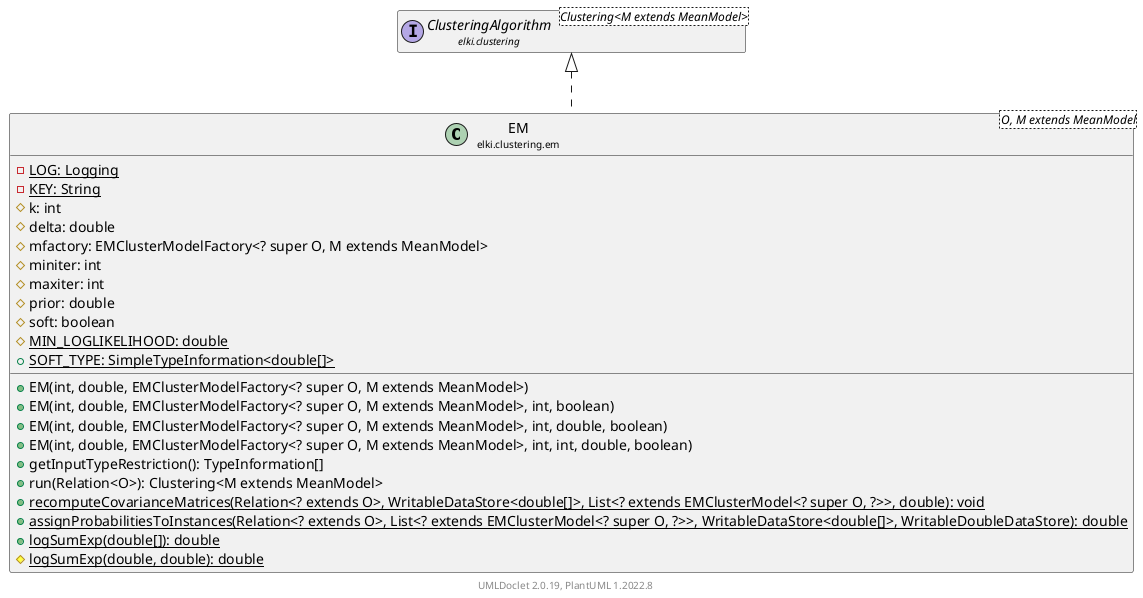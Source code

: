 @startuml
    remove .*\.(Instance|Par|Parameterizer|Factory)$
    set namespaceSeparator none
    hide empty fields
    hide empty methods

    class "<size:14>EM\n<size:10>elki.clustering.em" as elki.clustering.em.EM<O, M extends MeanModel> [[EM.html]] {
        {static} -LOG: Logging
        {static} -KEY: String
        #k: int
        #delta: double
        #mfactory: EMClusterModelFactory<? super O, M extends MeanModel>
        #miniter: int
        #maxiter: int
        #prior: double
        #soft: boolean
        {static} #MIN_LOGLIKELIHOOD: double
        {static} +SOFT_TYPE: SimpleTypeInformation<double[]>
        +EM(int, double, EMClusterModelFactory<? super O, M extends MeanModel>)
        +EM(int, double, EMClusterModelFactory<? super O, M extends MeanModel>, int, boolean)
        +EM(int, double, EMClusterModelFactory<? super O, M extends MeanModel>, int, double, boolean)
        +EM(int, double, EMClusterModelFactory<? super O, M extends MeanModel>, int, int, double, boolean)
        +getInputTypeRestriction(): TypeInformation[]
        +run(Relation<O>): Clustering<M extends MeanModel>
        {static} +recomputeCovarianceMatrices(Relation<? extends O>, WritableDataStore<double[]>, List<? extends EMClusterModel<? super O, ?>>, double): void
        {static} +assignProbabilitiesToInstances(Relation<? extends O>, List<? extends EMClusterModel<? super O, ?>>, WritableDataStore<double[]>, WritableDoubleDataStore): double
        {static} +logSumExp(double[]): double
        {static} #logSumExp(double, double): double
    }

    interface "<size:14>ClusteringAlgorithm\n<size:10>elki.clustering" as elki.clustering.ClusteringAlgorithm<Clustering<M extends MeanModel>> [[../ClusteringAlgorithm.html]]
    class "<size:14>EM.Par\n<size:10>elki.clustering.em" as elki.clustering.em.EM.Par<O, M extends MeanModel> [[EM.Par.html]]

    elki.clustering.ClusteringAlgorithm <|.. elki.clustering.em.EM
    elki.clustering.em.EM +-- elki.clustering.em.EM.Par

    center footer UMLDoclet 2.0.19, PlantUML 1.2022.8
@enduml

